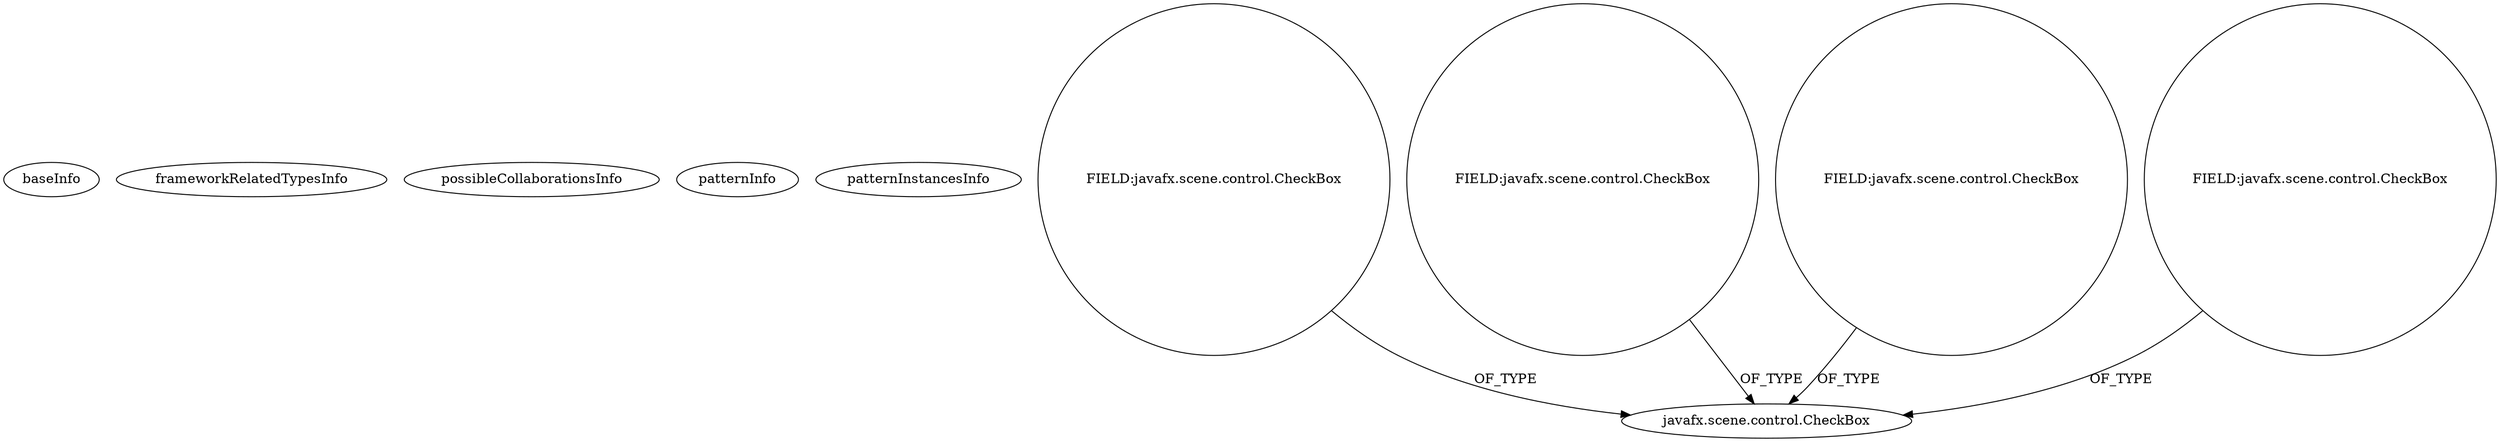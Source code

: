 digraph {
baseInfo[graphId=1022,category="pattern",isAnonymous=false,possibleRelation=false]
frameworkRelatedTypesInfo[]
possibleCollaborationsInfo[]
patternInfo[frequency=4.0,patternRootClient=null]
patternInstancesInfo[0="NirmalL-Shark~/NirmalL-Shark/Shark-master/src/Controller.java~Controller~1009",1="josesoler7-agendavital~/josesoler7-agendavital/agendavital-master/src/agendavital/vista/FXMLNuevasNoticiasController.java~FXMLNuevasNoticiasController~3371",2="tarunbod-SummonCommandCreator~/tarunbod-SummonCommandCreator/SummonCommandCreator-master/src/me/FirstWorldAnarchy/scc/application/FXMLDocumentController.java~FXMLDocumentController~4474",3="bianconejo-CEFX~/bianconejo-CEFX/CEFX-master/src/cefx/CECommandeController.java~CECommandeController~2084"]
21[label="javafx.scene.control.CheckBox",vertexType="FRAMEWORK_CLASS_TYPE",isFrameworkType=false]
20[label="FIELD:javafx.scene.control.CheckBox",vertexType="FIELD_DECLARATION",isFrameworkType=false,shape=circle]
28[label="FIELD:javafx.scene.control.CheckBox",vertexType="FIELD_DECLARATION",isFrameworkType=false,shape=circle]
24[label="FIELD:javafx.scene.control.CheckBox",vertexType="FIELD_DECLARATION",isFrameworkType=false,shape=circle]
22[label="FIELD:javafx.scene.control.CheckBox",vertexType="FIELD_DECLARATION",isFrameworkType=false,shape=circle]
24->21[label="OF_TYPE"]
22->21[label="OF_TYPE"]
28->21[label="OF_TYPE"]
20->21[label="OF_TYPE"]
}
